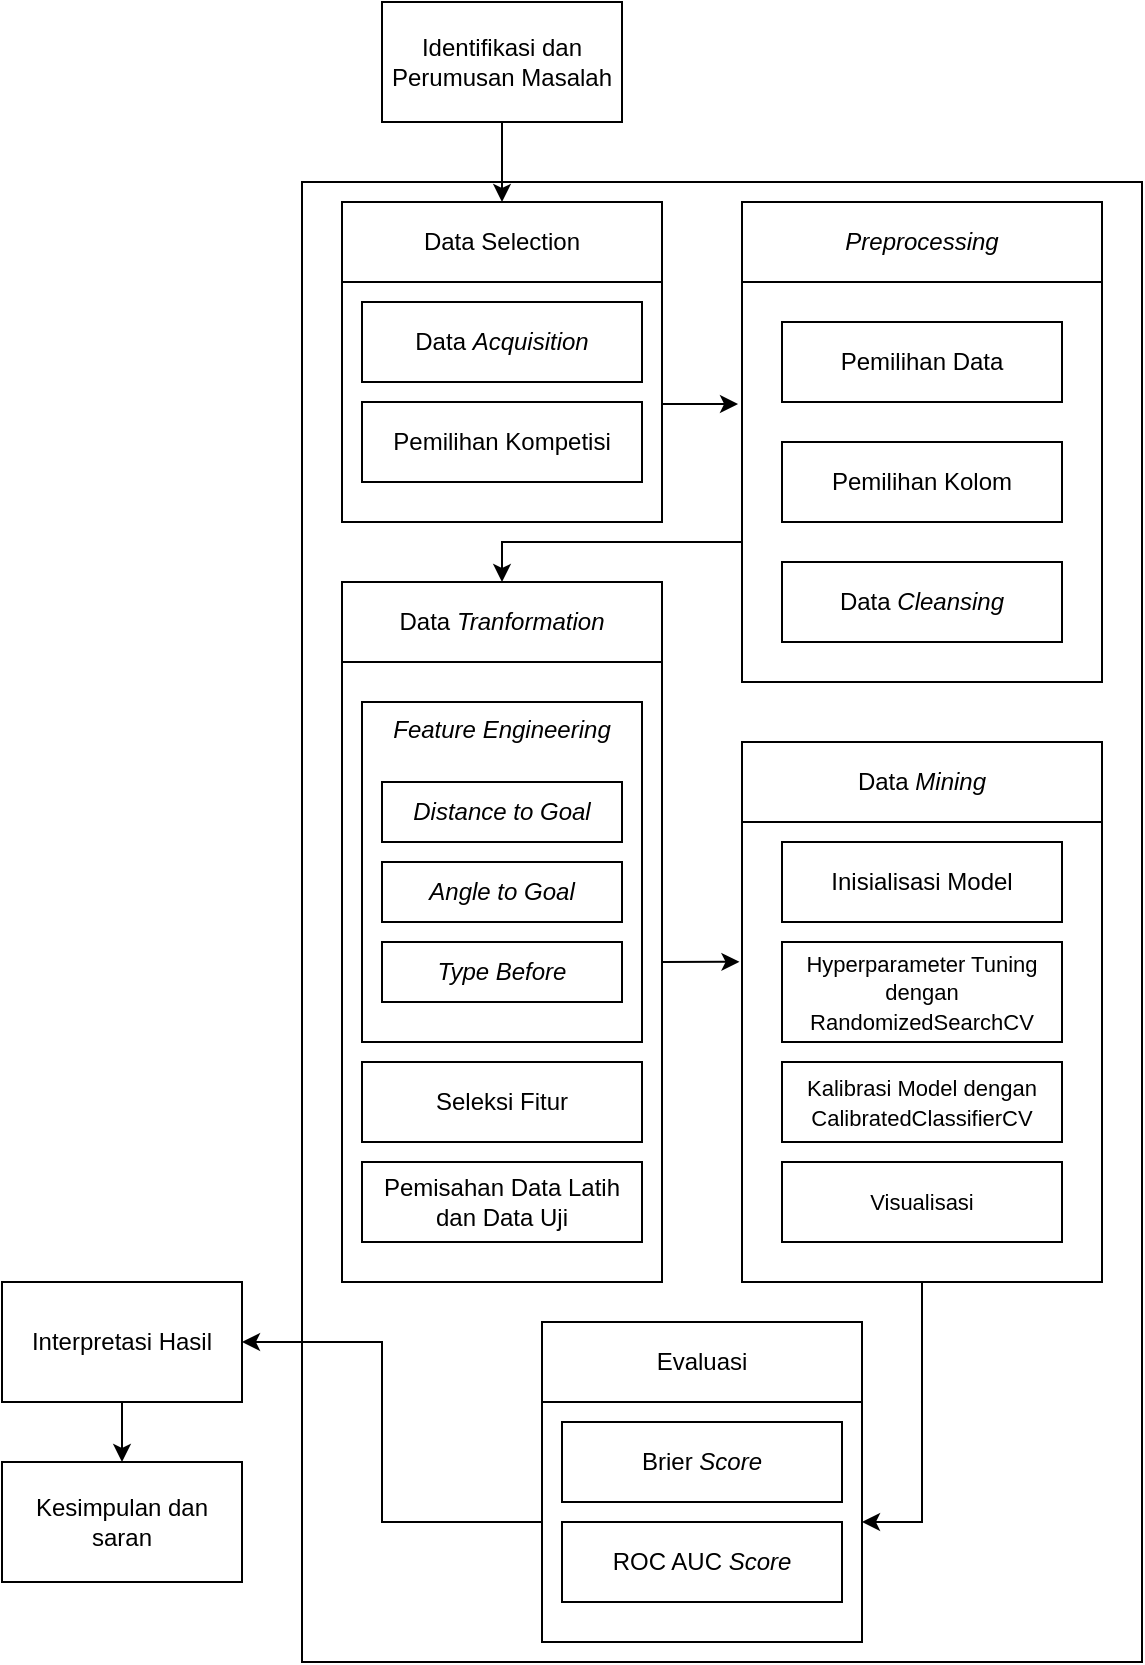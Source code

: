 <mxfile version="27.0.2">
  <diagram name="Page-1" id="-3GfilGTaR90cYOSTtcZ">
    <mxGraphModel dx="872" dy="529" grid="1" gridSize="10" guides="1" tooltips="1" connect="1" arrows="1" fold="1" page="1" pageScale="1" pageWidth="827" pageHeight="1169" math="0" shadow="0">
      <root>
        <mxCell id="0" />
        <mxCell id="1" parent="0" />
        <mxCell id="saLwknA0GXNG7D1MmVOP-2" value="" style="rounded=0;whiteSpace=wrap;html=1;fillColor=none;" parent="1" vertex="1">
          <mxGeometry x="340" y="350" width="420" height="740" as="geometry" />
        </mxCell>
        <mxCell id="fY_PDfn8Z0zGqyVEPL1E-4" value="" style="rounded=0;whiteSpace=wrap;html=1;fillColor=none;" parent="1" vertex="1">
          <mxGeometry x="360" y="590" width="160" height="310" as="geometry" />
        </mxCell>
        <mxCell id="saLwknA0GXNG7D1MmVOP-12" style="edgeStyle=orthogonalEdgeStyle;rounded=0;orthogonalLoop=1;jettySize=auto;html=1;entryX=0.5;entryY=0;entryDx=0;entryDy=0;" parent="1" source="saLwknA0GXNG7D1MmVOP-1" target="saLwknA0GXNG7D1MmVOP-8" edge="1">
          <mxGeometry relative="1" as="geometry" />
        </mxCell>
        <mxCell id="saLwknA0GXNG7D1MmVOP-1" value="Identifikasi dan Perumusan Masalah" style="rounded=0;whiteSpace=wrap;html=1;fillColor=none;" parent="1" vertex="1">
          <mxGeometry x="380" y="260" width="120" height="60" as="geometry" />
        </mxCell>
        <mxCell id="fY_PDfn8Z0zGqyVEPL1E-1" value="Data&amp;nbsp;&lt;i&gt;Tranformation&lt;/i&gt;" style="rounded=0;whiteSpace=wrap;html=1;fillColor=none;" parent="1" vertex="1">
          <mxGeometry x="360" y="550" width="160" height="40" as="geometry" />
        </mxCell>
        <mxCell id="fY_PDfn8Z0zGqyVEPL1E-2" value="&lt;i&gt;Feature Engineering&lt;/i&gt;" style="rounded=0;whiteSpace=wrap;html=1;fillColor=none;labelPosition=center;verticalLabelPosition=middle;align=center;verticalAlign=top;" parent="1" vertex="1">
          <mxGeometry x="370" y="610" width="140" height="170" as="geometry" />
        </mxCell>
        <mxCell id="fY_PDfn8Z0zGqyVEPL1E-3" value="Seleksi Fitur" style="rounded=0;whiteSpace=wrap;html=1;fillColor=none;" parent="1" vertex="1">
          <mxGeometry x="370" y="790" width="140" height="40" as="geometry" />
        </mxCell>
        <mxCell id="fY_PDfn8Z0zGqyVEPL1E-5" value="Pemisahan Data Latih dan Data Uji" style="rounded=0;whiteSpace=wrap;html=1;fillColor=none;" parent="1" vertex="1">
          <mxGeometry x="370" y="840" width="140" height="40" as="geometry" />
        </mxCell>
        <mxCell id="fY_PDfn8Z0zGqyVEPL1E-8" style="edgeStyle=orthogonalEdgeStyle;rounded=0;orthogonalLoop=1;jettySize=auto;html=1;exitX=0;exitY=0.5;exitDx=0;exitDy=0;entryX=0.5;entryY=0;entryDx=0;entryDy=0;" parent="1" source="saLwknA0GXNG7D1MmVOP-14" target="fY_PDfn8Z0zGqyVEPL1E-1" edge="1">
          <mxGeometry relative="1" as="geometry">
            <Array as="points">
              <mxPoint x="560" y="530" />
              <mxPoint x="440" y="530" />
            </Array>
          </mxGeometry>
        </mxCell>
        <mxCell id="fY_PDfn8Z0zGqyVEPL1E-9" value="Data &lt;i&gt;Mining&lt;/i&gt;" style="rounded=0;whiteSpace=wrap;html=1;fillColor=none;" parent="1" vertex="1">
          <mxGeometry x="560" y="630" width="180" height="40" as="geometry" />
        </mxCell>
        <mxCell id="fY_PDfn8Z0zGqyVEPL1E-12" value="" style="rounded=0;whiteSpace=wrap;html=1;fillColor=none;" parent="1" vertex="1">
          <mxGeometry x="560" y="670" width="180" height="230" as="geometry" />
        </mxCell>
        <mxCell id="fY_PDfn8Z0zGqyVEPL1E-10" value="Inisialisasi Model" style="rounded=0;whiteSpace=wrap;html=1;fillColor=none;" parent="1" vertex="1">
          <mxGeometry x="580" y="680" width="140" height="40" as="geometry" />
        </mxCell>
        <mxCell id="fY_PDfn8Z0zGqyVEPL1E-11" value="&lt;font style=&quot;font-size: 11px;&quot;&gt;Hyperparameter Tuning dengan RandomizedSearchCV&lt;/font&gt;" style="rounded=0;whiteSpace=wrap;html=1;fillColor=none;" parent="1" vertex="1">
          <mxGeometry x="580" y="730" width="140" height="50" as="geometry" />
        </mxCell>
        <mxCell id="fY_PDfn8Z0zGqyVEPL1E-14" value="&lt;font style=&quot;font-size: 11px;&quot;&gt;Kalibrasi Model dengan CalibratedClassifierCV&lt;/font&gt;" style="rounded=0;whiteSpace=wrap;html=1;fillColor=none;" parent="1" vertex="1">
          <mxGeometry x="580" y="790" width="140" height="40" as="geometry" />
        </mxCell>
        <mxCell id="fY_PDfn8Z0zGqyVEPL1E-15" value="&lt;font style=&quot;font-size: 11px;&quot;&gt;Visualisasi&lt;/font&gt;" style="rounded=0;whiteSpace=wrap;html=1;fillColor=none;" parent="1" vertex="1">
          <mxGeometry x="580" y="840" width="140" height="40" as="geometry" />
        </mxCell>
        <mxCell id="fY_PDfn8Z0zGqyVEPL1E-16" value="Evaluasi" style="rounded=0;whiteSpace=wrap;html=1;fillColor=none;" parent="1" vertex="1">
          <mxGeometry x="460" y="920" width="160" height="40" as="geometry" />
        </mxCell>
        <mxCell id="fY_PDfn8Z0zGqyVEPL1E-26" style="edgeStyle=orthogonalEdgeStyle;rounded=0;orthogonalLoop=1;jettySize=auto;html=1;exitX=0;exitY=0.5;exitDx=0;exitDy=0;entryX=1;entryY=0.5;entryDx=0;entryDy=0;" parent="1" source="fY_PDfn8Z0zGqyVEPL1E-17" target="fY_PDfn8Z0zGqyVEPL1E-24" edge="1">
          <mxGeometry relative="1" as="geometry">
            <Array as="points">
              <mxPoint x="380" y="1020" />
              <mxPoint x="380" y="930" />
            </Array>
          </mxGeometry>
        </mxCell>
        <mxCell id="fY_PDfn8Z0zGqyVEPL1E-17" value="" style="rounded=0;whiteSpace=wrap;html=1;fillColor=none;" parent="1" vertex="1">
          <mxGeometry x="460" y="960" width="160" height="120" as="geometry" />
        </mxCell>
        <mxCell id="fY_PDfn8Z0zGqyVEPL1E-18" value="ROC AUC &lt;i&gt;Score&lt;/i&gt;" style="rounded=0;whiteSpace=wrap;html=1;fillColor=none;" parent="1" vertex="1">
          <mxGeometry x="470" y="1020" width="140" height="40" as="geometry" />
        </mxCell>
        <mxCell id="fY_PDfn8Z0zGqyVEPL1E-19" value="Brier &lt;i&gt;Score&lt;/i&gt;" style="rounded=0;whiteSpace=wrap;html=1;fillColor=none;" parent="1" vertex="1">
          <mxGeometry x="470" y="970" width="140" height="40" as="geometry" />
        </mxCell>
        <mxCell id="fY_PDfn8Z0zGqyVEPL1E-21" style="edgeStyle=orthogonalEdgeStyle;rounded=0;orthogonalLoop=1;jettySize=auto;html=1;exitX=0.5;exitY=1;exitDx=0;exitDy=0;entryX=1;entryY=0.5;entryDx=0;entryDy=0;" parent="1" source="fY_PDfn8Z0zGqyVEPL1E-12" target="fY_PDfn8Z0zGqyVEPL1E-17" edge="1">
          <mxGeometry relative="1" as="geometry">
            <mxPoint x="540" y="1020" as="targetPoint" />
            <Array as="points">
              <mxPoint x="650" y="1020" />
            </Array>
          </mxGeometry>
        </mxCell>
        <mxCell id="fY_PDfn8Z0zGqyVEPL1E-23" value="" style="group" parent="1" vertex="1" connectable="0">
          <mxGeometry x="360" y="360" width="160" height="160" as="geometry" />
        </mxCell>
        <mxCell id="saLwknA0GXNG7D1MmVOP-8" value="Data Selection" style="rounded=0;whiteSpace=wrap;html=1;fillColor=none;" parent="fY_PDfn8Z0zGqyVEPL1E-23" vertex="1">
          <mxGeometry width="160" height="40" as="geometry" />
        </mxCell>
        <mxCell id="saLwknA0GXNG7D1MmVOP-9" value="" style="rounded=0;whiteSpace=wrap;html=1;fillColor=none;" parent="fY_PDfn8Z0zGqyVEPL1E-23" vertex="1">
          <mxGeometry y="40" width="160" height="120" as="geometry" />
        </mxCell>
        <mxCell id="saLwknA0GXNG7D1MmVOP-10" value="Data&amp;nbsp;&lt;i&gt;Acquisition&lt;/i&gt;" style="rounded=0;whiteSpace=wrap;html=1;fillColor=none;" parent="fY_PDfn8Z0zGqyVEPL1E-23" vertex="1">
          <mxGeometry x="10" y="50" width="140" height="40" as="geometry" />
        </mxCell>
        <mxCell id="saLwknA0GXNG7D1MmVOP-11" value="Pemilihan Kompetisi" style="rounded=0;whiteSpace=wrap;html=1;fillColor=none;" parent="fY_PDfn8Z0zGqyVEPL1E-23" vertex="1">
          <mxGeometry x="10" y="100" width="140" height="40" as="geometry" />
        </mxCell>
        <mxCell id="fY_PDfn8Z0zGqyVEPL1E-27" style="edgeStyle=orthogonalEdgeStyle;rounded=0;orthogonalLoop=1;jettySize=auto;html=1;" parent="1" source="fY_PDfn8Z0zGqyVEPL1E-24" target="fY_PDfn8Z0zGqyVEPL1E-25" edge="1">
          <mxGeometry relative="1" as="geometry" />
        </mxCell>
        <mxCell id="fY_PDfn8Z0zGqyVEPL1E-24" value="Interpretasi Hasil" style="rounded=0;whiteSpace=wrap;html=1;fillColor=none;" parent="1" vertex="1">
          <mxGeometry x="190" y="900" width="120" height="60" as="geometry" />
        </mxCell>
        <mxCell id="fY_PDfn8Z0zGqyVEPL1E-25" value="Kesimpulan dan saran" style="rounded=0;whiteSpace=wrap;html=1;fillColor=none;" parent="1" vertex="1">
          <mxGeometry x="190" y="990" width="120" height="60" as="geometry" />
        </mxCell>
        <mxCell id="saLwknA0GXNG7D1MmVOP-13" value="&lt;i&gt;Preprocessing&lt;/i&gt;" style="rounded=0;whiteSpace=wrap;html=1;fillColor=none;" parent="1" vertex="1">
          <mxGeometry x="560" y="360" width="180" height="40" as="geometry" />
        </mxCell>
        <mxCell id="saLwknA0GXNG7D1MmVOP-14" value="" style="rounded=0;whiteSpace=wrap;html=1;fillColor=none;" parent="1" vertex="1">
          <mxGeometry x="560" y="400" width="180" height="200" as="geometry" />
        </mxCell>
        <mxCell id="saLwknA0GXNG7D1MmVOP-16" value="Pemilihan Data" style="rounded=0;whiteSpace=wrap;html=1;fillColor=none;" parent="1" vertex="1">
          <mxGeometry x="580" y="420" width="140" height="40" as="geometry" />
        </mxCell>
        <mxCell id="saLwknA0GXNG7D1MmVOP-17" value="Pemilihan Kolom" style="rounded=0;whiteSpace=wrap;html=1;fillColor=none;" parent="1" vertex="1">
          <mxGeometry x="580" y="480" width="140" height="40" as="geometry" />
        </mxCell>
        <mxCell id="saLwknA0GXNG7D1MmVOP-18" value="Data&amp;nbsp;&lt;i&gt;Cleansing&lt;/i&gt;" style="rounded=0;whiteSpace=wrap;html=1;fillColor=none;" parent="1" vertex="1">
          <mxGeometry x="580" y="540" width="140" height="40" as="geometry" />
        </mxCell>
        <mxCell id="zEOrl4fAI5hLgK5-kjCN-1" value="&lt;i&gt;Distance to Goal&lt;/i&gt;" style="rounded=0;whiteSpace=wrap;html=1;fillColor=none;" vertex="1" parent="1">
          <mxGeometry x="380" y="650" width="120" height="30" as="geometry" />
        </mxCell>
        <mxCell id="zEOrl4fAI5hLgK5-kjCN-2" value="&lt;i&gt;Angle to Goal&lt;/i&gt;" style="rounded=0;whiteSpace=wrap;html=1;fillColor=none;" vertex="1" parent="1">
          <mxGeometry x="380" y="690" width="120" height="30" as="geometry" />
        </mxCell>
        <mxCell id="zEOrl4fAI5hLgK5-kjCN-3" value="&lt;i&gt;Type Before&lt;/i&gt;" style="rounded=0;whiteSpace=wrap;html=1;fillColor=none;" vertex="1" parent="1">
          <mxGeometry x="380" y="730" width="120" height="30" as="geometry" />
        </mxCell>
        <mxCell id="zEOrl4fAI5hLgK5-kjCN-6" style="edgeStyle=orthogonalEdgeStyle;rounded=0;orthogonalLoop=1;jettySize=auto;html=1;exitX=1;exitY=0.5;exitDx=0;exitDy=0;entryX=-0.011;entryY=0.305;entryDx=0;entryDy=0;entryPerimeter=0;" edge="1" parent="1" source="saLwknA0GXNG7D1MmVOP-9" target="saLwknA0GXNG7D1MmVOP-14">
          <mxGeometry relative="1" as="geometry">
            <Array as="points">
              <mxPoint x="520" y="461" />
            </Array>
            <mxPoint x="640" y="475" as="sourcePoint" />
            <mxPoint x="520" y="525" as="targetPoint" />
          </mxGeometry>
        </mxCell>
        <mxCell id="zEOrl4fAI5hLgK5-kjCN-7" style="rounded=0;orthogonalLoop=1;jettySize=auto;html=1;entryX=-0.007;entryY=0.304;entryDx=0;entryDy=0;entryPerimeter=0;" edge="1" parent="1" target="fY_PDfn8Z0zGqyVEPL1E-12">
          <mxGeometry relative="1" as="geometry">
            <mxPoint x="520" y="740" as="sourcePoint" />
            <mxPoint x="580" y="751" as="targetPoint" />
          </mxGeometry>
        </mxCell>
      </root>
    </mxGraphModel>
  </diagram>
</mxfile>
